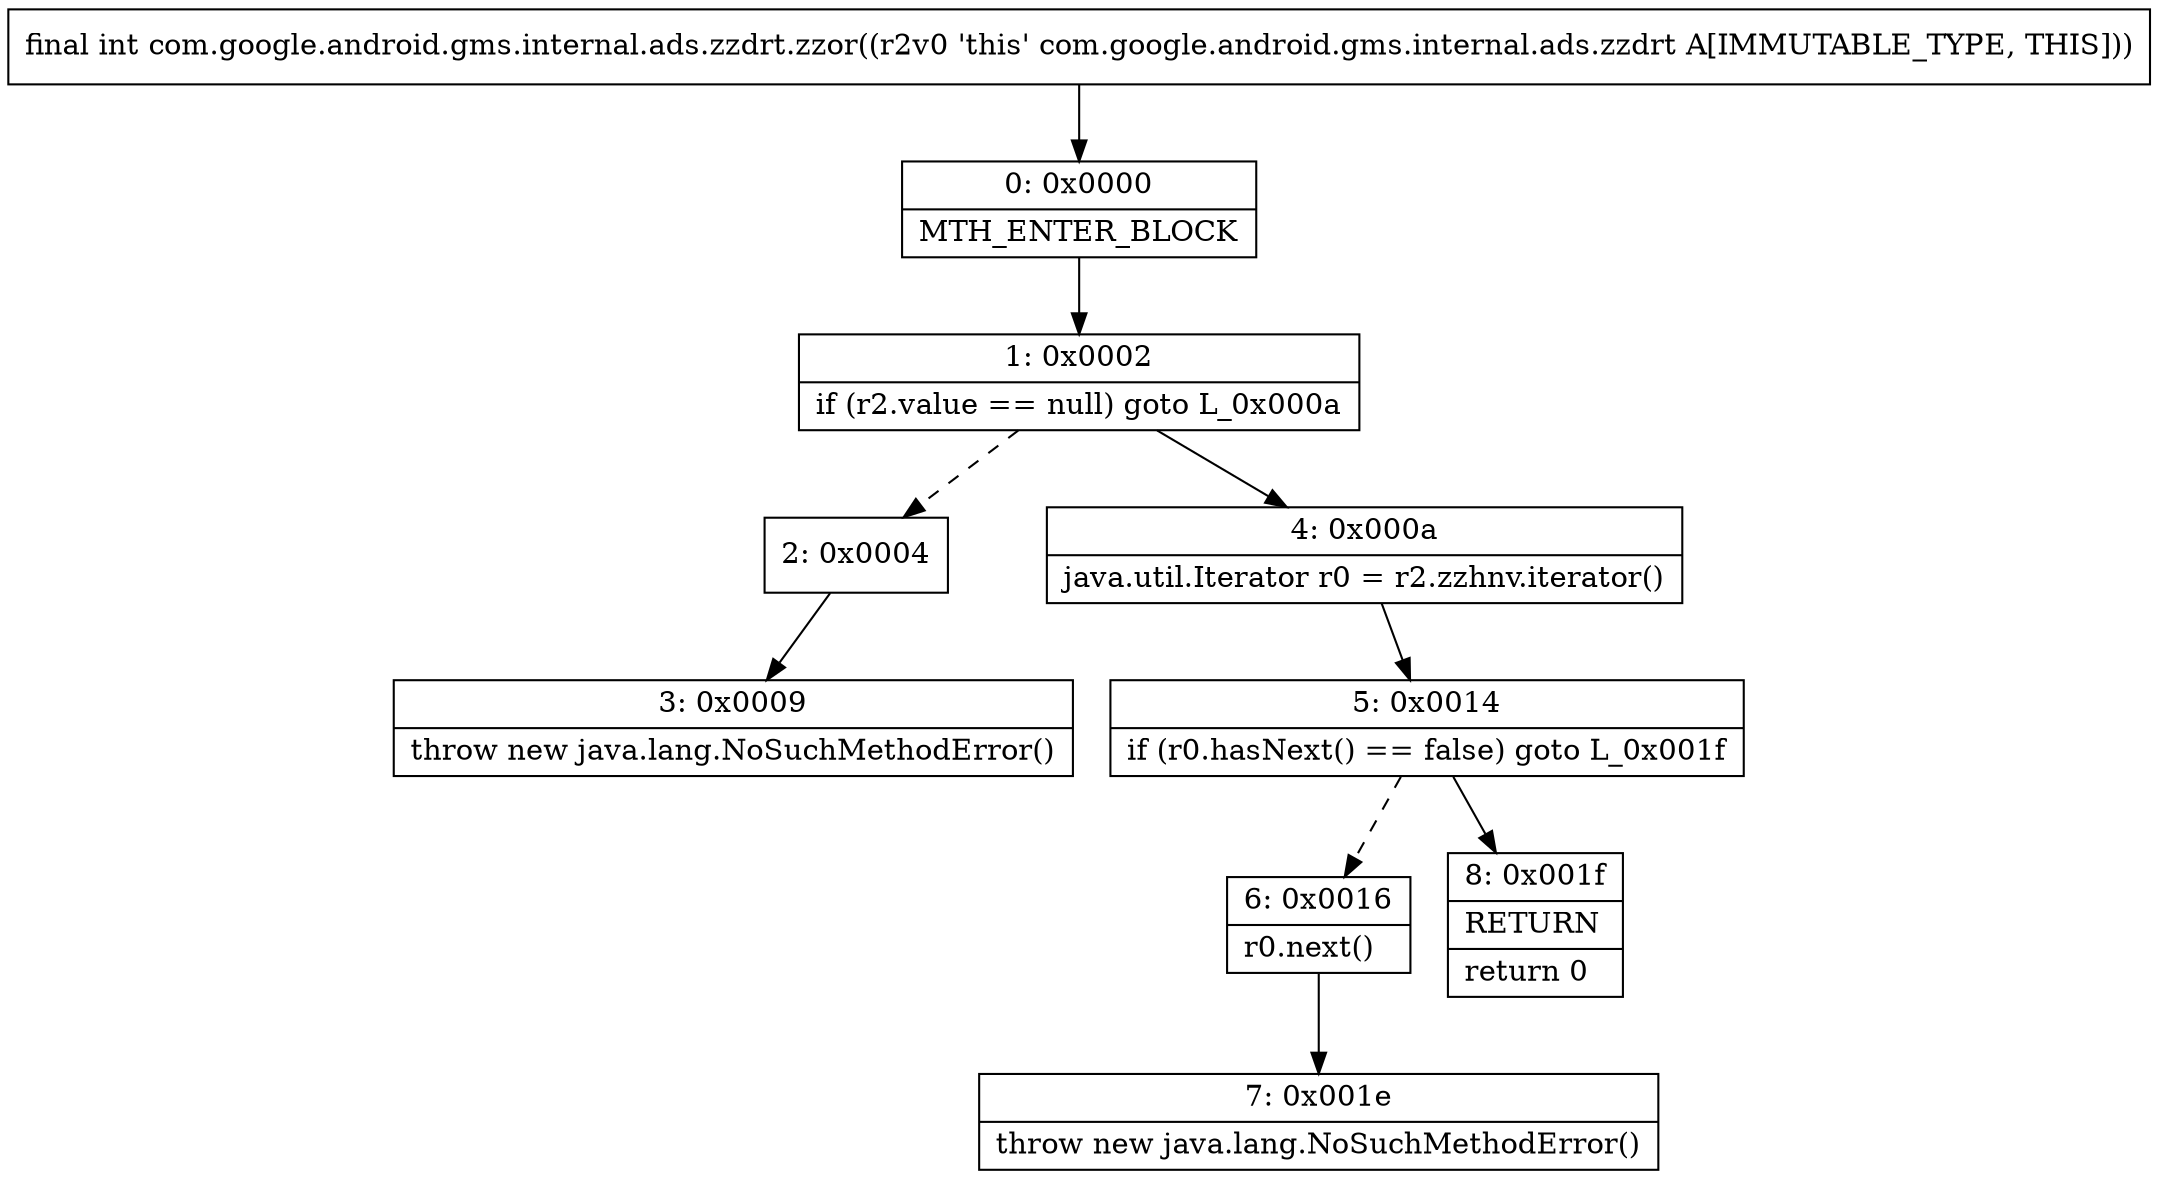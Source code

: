 digraph "CFG forcom.google.android.gms.internal.ads.zzdrt.zzor()I" {
Node_0 [shape=record,label="{0\:\ 0x0000|MTH_ENTER_BLOCK\l}"];
Node_1 [shape=record,label="{1\:\ 0x0002|if (r2.value == null) goto L_0x000a\l}"];
Node_2 [shape=record,label="{2\:\ 0x0004}"];
Node_3 [shape=record,label="{3\:\ 0x0009|throw new java.lang.NoSuchMethodError()\l}"];
Node_4 [shape=record,label="{4\:\ 0x000a|java.util.Iterator r0 = r2.zzhnv.iterator()\l}"];
Node_5 [shape=record,label="{5\:\ 0x0014|if (r0.hasNext() == false) goto L_0x001f\l}"];
Node_6 [shape=record,label="{6\:\ 0x0016|r0.next()\l}"];
Node_7 [shape=record,label="{7\:\ 0x001e|throw new java.lang.NoSuchMethodError()\l}"];
Node_8 [shape=record,label="{8\:\ 0x001f|RETURN\l|return 0\l}"];
MethodNode[shape=record,label="{final int com.google.android.gms.internal.ads.zzdrt.zzor((r2v0 'this' com.google.android.gms.internal.ads.zzdrt A[IMMUTABLE_TYPE, THIS])) }"];
MethodNode -> Node_0;
Node_0 -> Node_1;
Node_1 -> Node_2[style=dashed];
Node_1 -> Node_4;
Node_2 -> Node_3;
Node_4 -> Node_5;
Node_5 -> Node_6[style=dashed];
Node_5 -> Node_8;
Node_6 -> Node_7;
}


